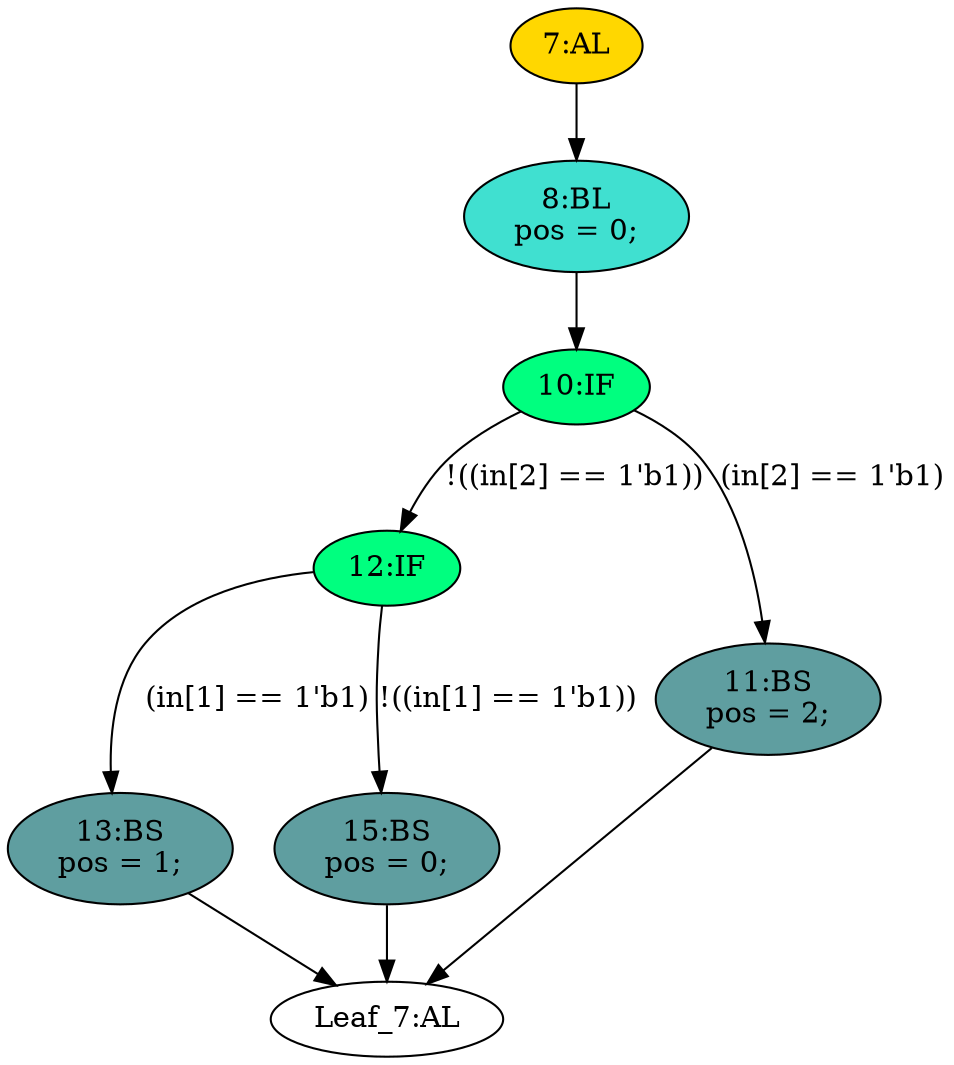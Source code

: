 strict digraph "" {
	node [label="\N"];
	"Leaf_7:AL"	[def_var="['pos']",
		label="Leaf_7:AL"];
	"12:IF"	[ast="<pyverilog.vparser.ast.IfStatement object at 0x7f8b514f34d0>",
		fillcolor=springgreen,
		label="12:IF",
		statements="[]",
		style=filled,
		typ=IfStatement];
	"13:BS"	[ast="<pyverilog.vparser.ast.BlockingSubstitution object at 0x7f8b514f37d0>",
		fillcolor=cadetblue,
		label="13:BS
pos = 1;",
		statements="[<pyverilog.vparser.ast.BlockingSubstitution object at 0x7f8b514f37d0>]",
		style=filled,
		typ=BlockingSubstitution];
	"12:IF" -> "13:BS"	[cond="['in']",
		label="(in[1] == 1'b1)",
		lineno=12];
	"15:BS"	[ast="<pyverilog.vparser.ast.BlockingSubstitution object at 0x7f8b514f3610>",
		fillcolor=cadetblue,
		label="15:BS
pos = 0;",
		statements="[<pyverilog.vparser.ast.BlockingSubstitution object at 0x7f8b514f3610>]",
		style=filled,
		typ=BlockingSubstitution];
	"12:IF" -> "15:BS"	[cond="['in']",
		label="!((in[1] == 1'b1))",
		lineno=12];
	"13:BS" -> "Leaf_7:AL"	[cond="[]",
		lineno=None];
	"10:IF"	[ast="<pyverilog.vparser.ast.IfStatement object at 0x7f8b514f3ad0>",
		fillcolor=springgreen,
		label="10:IF",
		statements="[]",
		style=filled,
		typ=IfStatement];
	"10:IF" -> "12:IF"	[cond="['in']",
		label="!((in[2] == 1'b1))",
		lineno=10];
	"11:BS"	[ast="<pyverilog.vparser.ast.BlockingSubstitution object at 0x7f8b514f3b10>",
		fillcolor=cadetblue,
		label="11:BS
pos = 2;",
		statements="[<pyverilog.vparser.ast.BlockingSubstitution object at 0x7f8b514f3b10>]",
		style=filled,
		typ=BlockingSubstitution];
	"10:IF" -> "11:BS"	[cond="['in']",
		label="(in[2] == 1'b1)",
		lineno=10];
	"8:BL"	[ast="<pyverilog.vparser.ast.Block object at 0x7f8b514f3ed0>",
		fillcolor=turquoise,
		label="8:BL
pos = 0;",
		statements="[<pyverilog.vparser.ast.BlockingSubstitution object at 0x7f8b514f3d90>]",
		style=filled,
		typ=Block];
	"8:BL" -> "10:IF"	[cond="[]",
		lineno=None];
	"15:BS" -> "Leaf_7:AL"	[cond="[]",
		lineno=None];
	"11:BS" -> "Leaf_7:AL"	[cond="[]",
		lineno=None];
	"7:AL"	[ast="<pyverilog.vparser.ast.Always object at 0x7f8b514f3fd0>",
		clk_sens=False,
		fillcolor=gold,
		label="7:AL",
		sens="[]",
		statements="[]",
		style=filled,
		typ=Always,
		use_var="['in']"];
	"7:AL" -> "8:BL"	[cond="[]",
		lineno=None];
}
